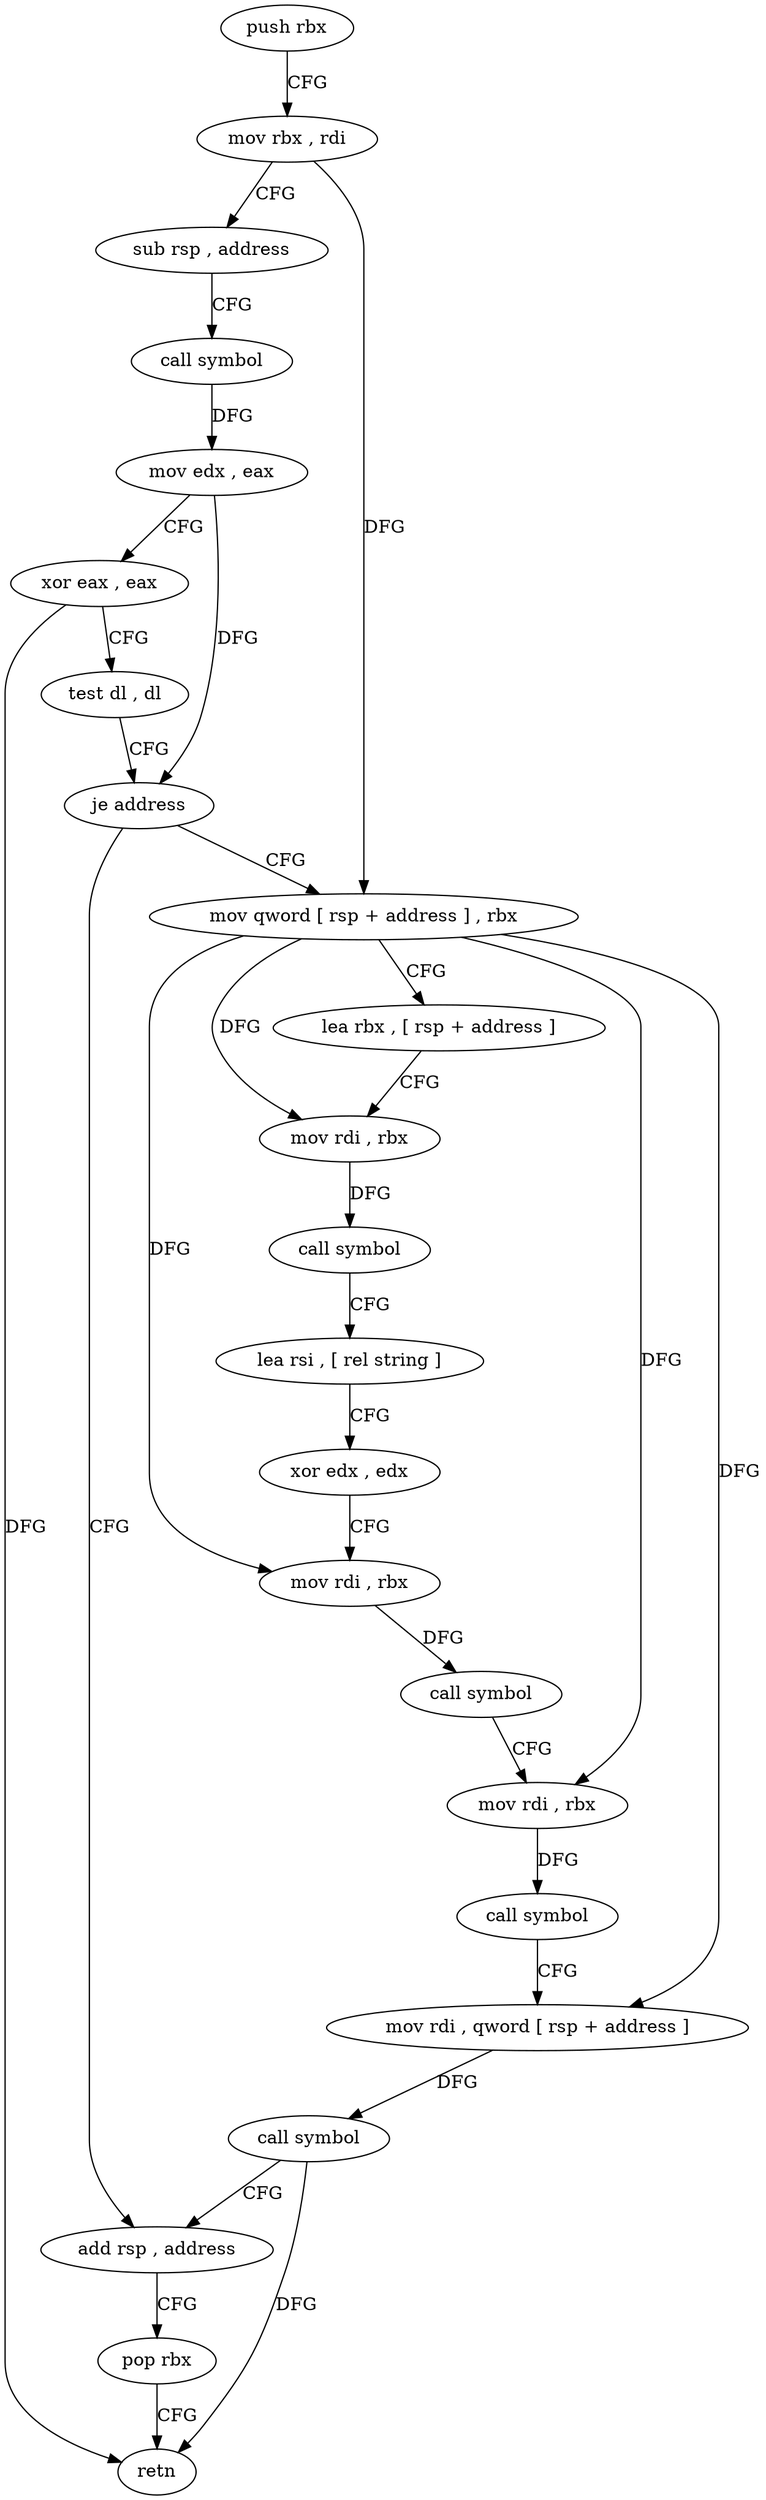 digraph "func" {
"89376" [label = "push rbx" ]
"89377" [label = "mov rbx , rdi" ]
"89380" [label = "sub rsp , address" ]
"89384" [label = "call symbol" ]
"89389" [label = "mov edx , eax" ]
"89391" [label = "xor eax , eax" ]
"89393" [label = "test dl , dl" ]
"89395" [label = "je address" ]
"89450" [label = "add rsp , address" ]
"89397" [label = "mov qword [ rsp + address ] , rbx" ]
"89454" [label = "pop rbx" ]
"89455" [label = "retn" ]
"89402" [label = "lea rbx , [ rsp + address ]" ]
"89407" [label = "mov rdi , rbx" ]
"89410" [label = "call symbol" ]
"89415" [label = "lea rsi , [ rel string ]" ]
"89422" [label = "xor edx , edx" ]
"89424" [label = "mov rdi , rbx" ]
"89427" [label = "call symbol" ]
"89432" [label = "mov rdi , rbx" ]
"89435" [label = "call symbol" ]
"89440" [label = "mov rdi , qword [ rsp + address ]" ]
"89445" [label = "call symbol" ]
"89376" -> "89377" [ label = "CFG" ]
"89377" -> "89380" [ label = "CFG" ]
"89377" -> "89397" [ label = "DFG" ]
"89380" -> "89384" [ label = "CFG" ]
"89384" -> "89389" [ label = "DFG" ]
"89389" -> "89391" [ label = "CFG" ]
"89389" -> "89395" [ label = "DFG" ]
"89391" -> "89393" [ label = "CFG" ]
"89391" -> "89455" [ label = "DFG" ]
"89393" -> "89395" [ label = "CFG" ]
"89395" -> "89450" [ label = "CFG" ]
"89395" -> "89397" [ label = "CFG" ]
"89450" -> "89454" [ label = "CFG" ]
"89397" -> "89402" [ label = "CFG" ]
"89397" -> "89440" [ label = "DFG" ]
"89397" -> "89407" [ label = "DFG" ]
"89397" -> "89424" [ label = "DFG" ]
"89397" -> "89432" [ label = "DFG" ]
"89454" -> "89455" [ label = "CFG" ]
"89402" -> "89407" [ label = "CFG" ]
"89407" -> "89410" [ label = "DFG" ]
"89410" -> "89415" [ label = "CFG" ]
"89415" -> "89422" [ label = "CFG" ]
"89422" -> "89424" [ label = "CFG" ]
"89424" -> "89427" [ label = "DFG" ]
"89427" -> "89432" [ label = "CFG" ]
"89432" -> "89435" [ label = "DFG" ]
"89435" -> "89440" [ label = "CFG" ]
"89440" -> "89445" [ label = "DFG" ]
"89445" -> "89450" [ label = "CFG" ]
"89445" -> "89455" [ label = "DFG" ]
}
